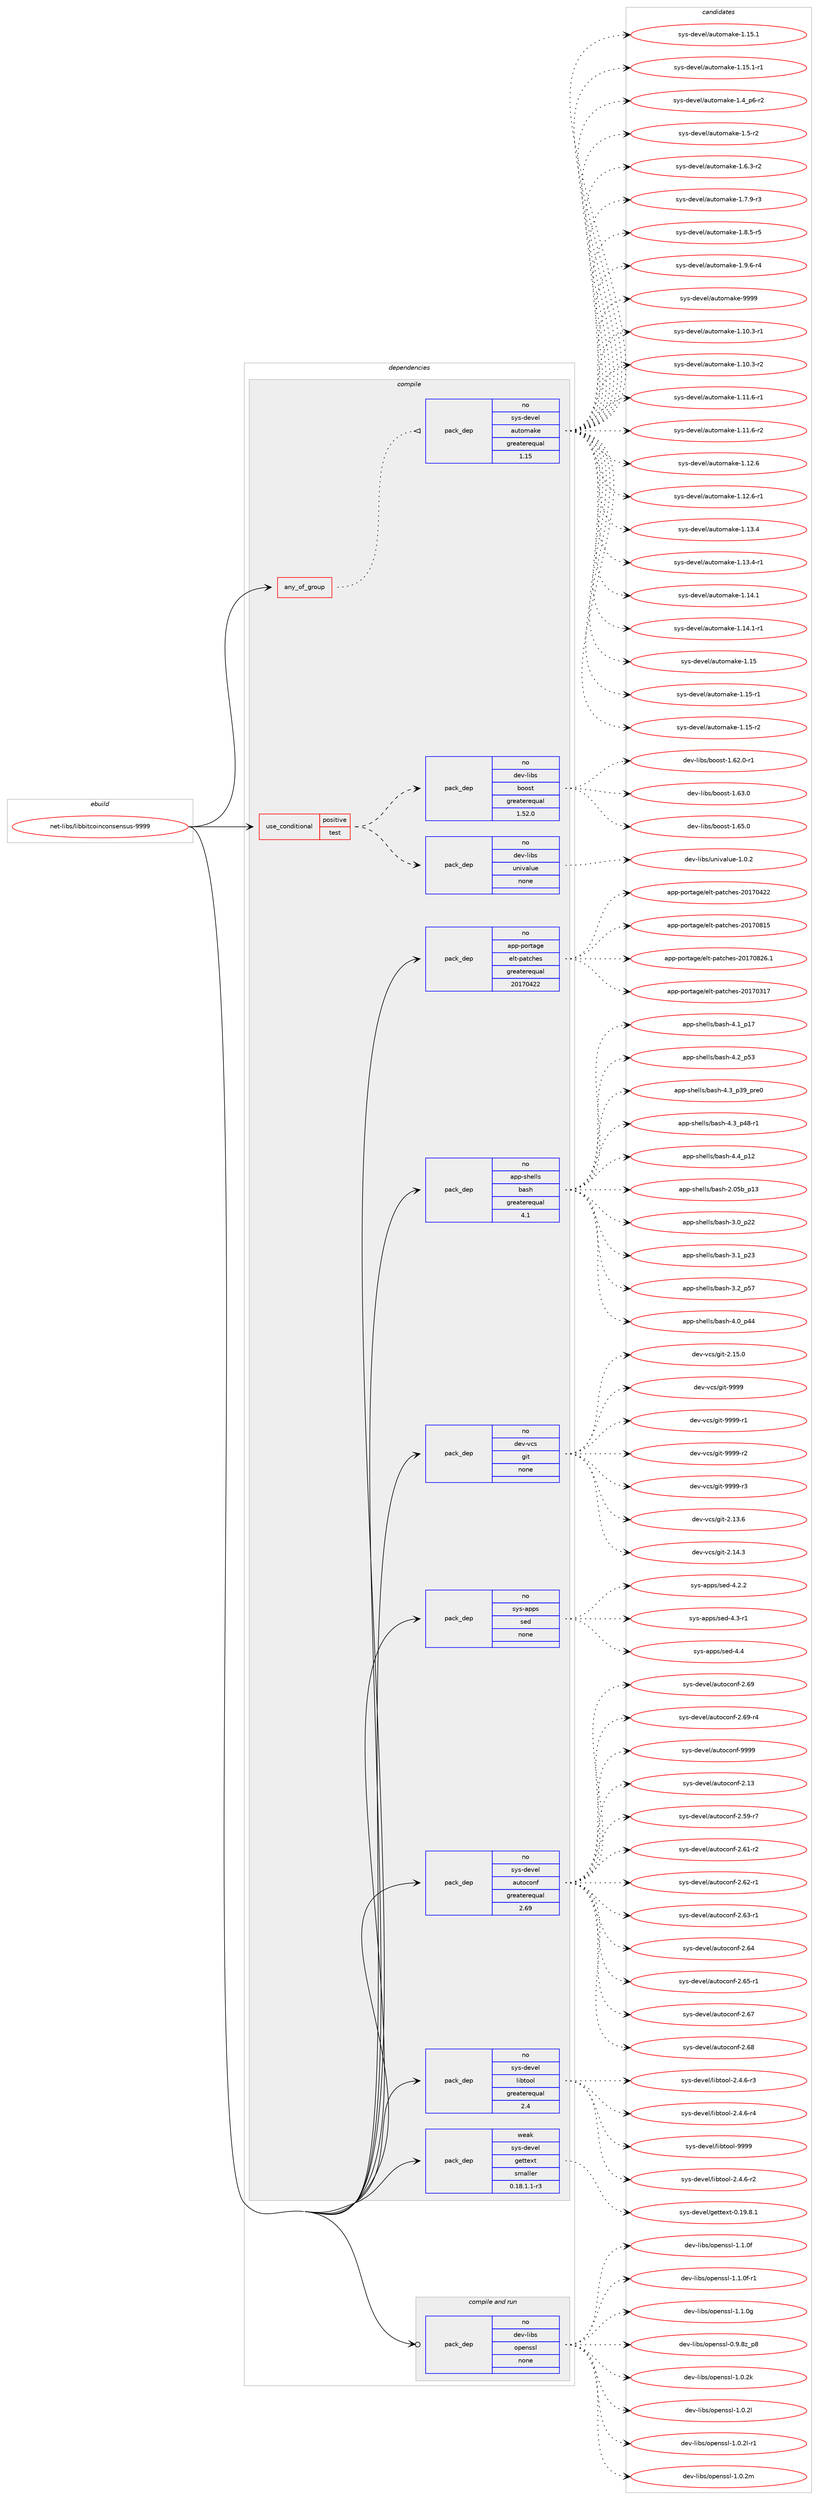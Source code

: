 digraph prolog {

# *************
# Graph options
# *************

newrank=true;
concentrate=true;
compound=true;
graph [rankdir=LR,fontname=Helvetica,fontsize=10,ranksep=1.5];#, ranksep=2.5, nodesep=0.2];
edge  [arrowhead=vee];
node  [fontname=Helvetica,fontsize=10];

# **********
# The ebuild
# **********

subgraph cluster_leftcol {
color=gray;
rank=same;
label=<<i>ebuild</i>>;
id [label="net-libs/libbitcoinconsensus-9999", color=red, width=4, href="../net-libs/libbitcoinconsensus-9999.svg"];
}

# ****************
# The dependencies
# ****************

subgraph cluster_midcol {
color=gray;
label=<<i>dependencies</i>>;
subgraph cluster_compile {
fillcolor="#eeeeee";
style=filled;
label=<<i>compile</i>>;
subgraph any6737 {
dependency416722 [label=<<TABLE BORDER="0" CELLBORDER="1" CELLSPACING="0" CELLPADDING="4"><TR><TD CELLPADDING="10">any_of_group</TD></TR></TABLE>>, shape=none, color=red];subgraph pack306646 {
dependency416723 [label=<<TABLE BORDER="0" CELLBORDER="1" CELLSPACING="0" CELLPADDING="4" WIDTH="220"><TR><TD ROWSPAN="6" CELLPADDING="30">pack_dep</TD></TR><TR><TD WIDTH="110">no</TD></TR><TR><TD>sys-devel</TD></TR><TR><TD>automake</TD></TR><TR><TD>greaterequal</TD></TR><TR><TD>1.15</TD></TR></TABLE>>, shape=none, color=blue];
}
dependency416722:e -> dependency416723:w [weight=20,style="dotted",arrowhead="oinv"];
}
id:e -> dependency416722:w [weight=20,style="solid",arrowhead="vee"];
subgraph cond103147 {
dependency416724 [label=<<TABLE BORDER="0" CELLBORDER="1" CELLSPACING="0" CELLPADDING="4"><TR><TD ROWSPAN="3" CELLPADDING="10">use_conditional</TD></TR><TR><TD>positive</TD></TR><TR><TD>test</TD></TR></TABLE>>, shape=none, color=red];
subgraph pack306647 {
dependency416725 [label=<<TABLE BORDER="0" CELLBORDER="1" CELLSPACING="0" CELLPADDING="4" WIDTH="220"><TR><TD ROWSPAN="6" CELLPADDING="30">pack_dep</TD></TR><TR><TD WIDTH="110">no</TD></TR><TR><TD>dev-libs</TD></TR><TR><TD>univalue</TD></TR><TR><TD>none</TD></TR><TR><TD></TD></TR></TABLE>>, shape=none, color=blue];
}
dependency416724:e -> dependency416725:w [weight=20,style="dashed",arrowhead="vee"];
subgraph pack306648 {
dependency416726 [label=<<TABLE BORDER="0" CELLBORDER="1" CELLSPACING="0" CELLPADDING="4" WIDTH="220"><TR><TD ROWSPAN="6" CELLPADDING="30">pack_dep</TD></TR><TR><TD WIDTH="110">no</TD></TR><TR><TD>dev-libs</TD></TR><TR><TD>boost</TD></TR><TR><TD>greaterequal</TD></TR><TR><TD>1.52.0</TD></TR></TABLE>>, shape=none, color=blue];
}
dependency416724:e -> dependency416726:w [weight=20,style="dashed",arrowhead="vee"];
}
id:e -> dependency416724:w [weight=20,style="solid",arrowhead="vee"];
subgraph pack306649 {
dependency416727 [label=<<TABLE BORDER="0" CELLBORDER="1" CELLSPACING="0" CELLPADDING="4" WIDTH="220"><TR><TD ROWSPAN="6" CELLPADDING="30">pack_dep</TD></TR><TR><TD WIDTH="110">no</TD></TR><TR><TD>app-portage</TD></TR><TR><TD>elt-patches</TD></TR><TR><TD>greaterequal</TD></TR><TR><TD>20170422</TD></TR></TABLE>>, shape=none, color=blue];
}
id:e -> dependency416727:w [weight=20,style="solid",arrowhead="vee"];
subgraph pack306650 {
dependency416728 [label=<<TABLE BORDER="0" CELLBORDER="1" CELLSPACING="0" CELLPADDING="4" WIDTH="220"><TR><TD ROWSPAN="6" CELLPADDING="30">pack_dep</TD></TR><TR><TD WIDTH="110">no</TD></TR><TR><TD>app-shells</TD></TR><TR><TD>bash</TD></TR><TR><TD>greaterequal</TD></TR><TR><TD>4.1</TD></TR></TABLE>>, shape=none, color=blue];
}
id:e -> dependency416728:w [weight=20,style="solid",arrowhead="vee"];
subgraph pack306651 {
dependency416729 [label=<<TABLE BORDER="0" CELLBORDER="1" CELLSPACING="0" CELLPADDING="4" WIDTH="220"><TR><TD ROWSPAN="6" CELLPADDING="30">pack_dep</TD></TR><TR><TD WIDTH="110">no</TD></TR><TR><TD>dev-vcs</TD></TR><TR><TD>git</TD></TR><TR><TD>none</TD></TR><TR><TD></TD></TR></TABLE>>, shape=none, color=blue];
}
id:e -> dependency416729:w [weight=20,style="solid",arrowhead="vee"];
subgraph pack306652 {
dependency416730 [label=<<TABLE BORDER="0" CELLBORDER="1" CELLSPACING="0" CELLPADDING="4" WIDTH="220"><TR><TD ROWSPAN="6" CELLPADDING="30">pack_dep</TD></TR><TR><TD WIDTH="110">no</TD></TR><TR><TD>sys-apps</TD></TR><TR><TD>sed</TD></TR><TR><TD>none</TD></TR><TR><TD></TD></TR></TABLE>>, shape=none, color=blue];
}
id:e -> dependency416730:w [weight=20,style="solid",arrowhead="vee"];
subgraph pack306653 {
dependency416731 [label=<<TABLE BORDER="0" CELLBORDER="1" CELLSPACING="0" CELLPADDING="4" WIDTH="220"><TR><TD ROWSPAN="6" CELLPADDING="30">pack_dep</TD></TR><TR><TD WIDTH="110">no</TD></TR><TR><TD>sys-devel</TD></TR><TR><TD>autoconf</TD></TR><TR><TD>greaterequal</TD></TR><TR><TD>2.69</TD></TR></TABLE>>, shape=none, color=blue];
}
id:e -> dependency416731:w [weight=20,style="solid",arrowhead="vee"];
subgraph pack306654 {
dependency416732 [label=<<TABLE BORDER="0" CELLBORDER="1" CELLSPACING="0" CELLPADDING="4" WIDTH="220"><TR><TD ROWSPAN="6" CELLPADDING="30">pack_dep</TD></TR><TR><TD WIDTH="110">no</TD></TR><TR><TD>sys-devel</TD></TR><TR><TD>libtool</TD></TR><TR><TD>greaterequal</TD></TR><TR><TD>2.4</TD></TR></TABLE>>, shape=none, color=blue];
}
id:e -> dependency416732:w [weight=20,style="solid",arrowhead="vee"];
subgraph pack306655 {
dependency416733 [label=<<TABLE BORDER="0" CELLBORDER="1" CELLSPACING="0" CELLPADDING="4" WIDTH="220"><TR><TD ROWSPAN="6" CELLPADDING="30">pack_dep</TD></TR><TR><TD WIDTH="110">weak</TD></TR><TR><TD>sys-devel</TD></TR><TR><TD>gettext</TD></TR><TR><TD>smaller</TD></TR><TR><TD>0.18.1.1-r3</TD></TR></TABLE>>, shape=none, color=blue];
}
id:e -> dependency416733:w [weight=20,style="solid",arrowhead="vee"];
}
subgraph cluster_compileandrun {
fillcolor="#eeeeee";
style=filled;
label=<<i>compile and run</i>>;
subgraph pack306656 {
dependency416734 [label=<<TABLE BORDER="0" CELLBORDER="1" CELLSPACING="0" CELLPADDING="4" WIDTH="220"><TR><TD ROWSPAN="6" CELLPADDING="30">pack_dep</TD></TR><TR><TD WIDTH="110">no</TD></TR><TR><TD>dev-libs</TD></TR><TR><TD>openssl</TD></TR><TR><TD>none</TD></TR><TR><TD></TD></TR></TABLE>>, shape=none, color=blue];
}
id:e -> dependency416734:w [weight=20,style="solid",arrowhead="odotvee"];
}
subgraph cluster_run {
fillcolor="#eeeeee";
style=filled;
label=<<i>run</i>>;
}
}

# **************
# The candidates
# **************

subgraph cluster_choices {
rank=same;
color=gray;
label=<<i>candidates</i>>;

subgraph choice306646 {
color=black;
nodesep=1;
choice11512111545100101118101108479711711611110997107101454946494846514511449 [label="sys-devel/automake-1.10.3-r1", color=red, width=4,href="../sys-devel/automake-1.10.3-r1.svg"];
choice11512111545100101118101108479711711611110997107101454946494846514511450 [label="sys-devel/automake-1.10.3-r2", color=red, width=4,href="../sys-devel/automake-1.10.3-r2.svg"];
choice11512111545100101118101108479711711611110997107101454946494946544511449 [label="sys-devel/automake-1.11.6-r1", color=red, width=4,href="../sys-devel/automake-1.11.6-r1.svg"];
choice11512111545100101118101108479711711611110997107101454946494946544511450 [label="sys-devel/automake-1.11.6-r2", color=red, width=4,href="../sys-devel/automake-1.11.6-r2.svg"];
choice1151211154510010111810110847971171161111099710710145494649504654 [label="sys-devel/automake-1.12.6", color=red, width=4,href="../sys-devel/automake-1.12.6.svg"];
choice11512111545100101118101108479711711611110997107101454946495046544511449 [label="sys-devel/automake-1.12.6-r1", color=red, width=4,href="../sys-devel/automake-1.12.6-r1.svg"];
choice1151211154510010111810110847971171161111099710710145494649514652 [label="sys-devel/automake-1.13.4", color=red, width=4,href="../sys-devel/automake-1.13.4.svg"];
choice11512111545100101118101108479711711611110997107101454946495146524511449 [label="sys-devel/automake-1.13.4-r1", color=red, width=4,href="../sys-devel/automake-1.13.4-r1.svg"];
choice1151211154510010111810110847971171161111099710710145494649524649 [label="sys-devel/automake-1.14.1", color=red, width=4,href="../sys-devel/automake-1.14.1.svg"];
choice11512111545100101118101108479711711611110997107101454946495246494511449 [label="sys-devel/automake-1.14.1-r1", color=red, width=4,href="../sys-devel/automake-1.14.1-r1.svg"];
choice115121115451001011181011084797117116111109971071014549464953 [label="sys-devel/automake-1.15", color=red, width=4,href="../sys-devel/automake-1.15.svg"];
choice1151211154510010111810110847971171161111099710710145494649534511449 [label="sys-devel/automake-1.15-r1", color=red, width=4,href="../sys-devel/automake-1.15-r1.svg"];
choice1151211154510010111810110847971171161111099710710145494649534511450 [label="sys-devel/automake-1.15-r2", color=red, width=4,href="../sys-devel/automake-1.15-r2.svg"];
choice1151211154510010111810110847971171161111099710710145494649534649 [label="sys-devel/automake-1.15.1", color=red, width=4,href="../sys-devel/automake-1.15.1.svg"];
choice11512111545100101118101108479711711611110997107101454946495346494511449 [label="sys-devel/automake-1.15.1-r1", color=red, width=4,href="../sys-devel/automake-1.15.1-r1.svg"];
choice115121115451001011181011084797117116111109971071014549465295112544511450 [label="sys-devel/automake-1.4_p6-r2", color=red, width=4,href="../sys-devel/automake-1.4_p6-r2.svg"];
choice11512111545100101118101108479711711611110997107101454946534511450 [label="sys-devel/automake-1.5-r2", color=red, width=4,href="../sys-devel/automake-1.5-r2.svg"];
choice115121115451001011181011084797117116111109971071014549465446514511450 [label="sys-devel/automake-1.6.3-r2", color=red, width=4,href="../sys-devel/automake-1.6.3-r2.svg"];
choice115121115451001011181011084797117116111109971071014549465546574511451 [label="sys-devel/automake-1.7.9-r3", color=red, width=4,href="../sys-devel/automake-1.7.9-r3.svg"];
choice115121115451001011181011084797117116111109971071014549465646534511453 [label="sys-devel/automake-1.8.5-r5", color=red, width=4,href="../sys-devel/automake-1.8.5-r5.svg"];
choice115121115451001011181011084797117116111109971071014549465746544511452 [label="sys-devel/automake-1.9.6-r4", color=red, width=4,href="../sys-devel/automake-1.9.6-r4.svg"];
choice115121115451001011181011084797117116111109971071014557575757 [label="sys-devel/automake-9999", color=red, width=4,href="../sys-devel/automake-9999.svg"];
dependency416723:e -> choice11512111545100101118101108479711711611110997107101454946494846514511449:w [style=dotted,weight="100"];
dependency416723:e -> choice11512111545100101118101108479711711611110997107101454946494846514511450:w [style=dotted,weight="100"];
dependency416723:e -> choice11512111545100101118101108479711711611110997107101454946494946544511449:w [style=dotted,weight="100"];
dependency416723:e -> choice11512111545100101118101108479711711611110997107101454946494946544511450:w [style=dotted,weight="100"];
dependency416723:e -> choice1151211154510010111810110847971171161111099710710145494649504654:w [style=dotted,weight="100"];
dependency416723:e -> choice11512111545100101118101108479711711611110997107101454946495046544511449:w [style=dotted,weight="100"];
dependency416723:e -> choice1151211154510010111810110847971171161111099710710145494649514652:w [style=dotted,weight="100"];
dependency416723:e -> choice11512111545100101118101108479711711611110997107101454946495146524511449:w [style=dotted,weight="100"];
dependency416723:e -> choice1151211154510010111810110847971171161111099710710145494649524649:w [style=dotted,weight="100"];
dependency416723:e -> choice11512111545100101118101108479711711611110997107101454946495246494511449:w [style=dotted,weight="100"];
dependency416723:e -> choice115121115451001011181011084797117116111109971071014549464953:w [style=dotted,weight="100"];
dependency416723:e -> choice1151211154510010111810110847971171161111099710710145494649534511449:w [style=dotted,weight="100"];
dependency416723:e -> choice1151211154510010111810110847971171161111099710710145494649534511450:w [style=dotted,weight="100"];
dependency416723:e -> choice1151211154510010111810110847971171161111099710710145494649534649:w [style=dotted,weight="100"];
dependency416723:e -> choice11512111545100101118101108479711711611110997107101454946495346494511449:w [style=dotted,weight="100"];
dependency416723:e -> choice115121115451001011181011084797117116111109971071014549465295112544511450:w [style=dotted,weight="100"];
dependency416723:e -> choice11512111545100101118101108479711711611110997107101454946534511450:w [style=dotted,weight="100"];
dependency416723:e -> choice115121115451001011181011084797117116111109971071014549465446514511450:w [style=dotted,weight="100"];
dependency416723:e -> choice115121115451001011181011084797117116111109971071014549465546574511451:w [style=dotted,weight="100"];
dependency416723:e -> choice115121115451001011181011084797117116111109971071014549465646534511453:w [style=dotted,weight="100"];
dependency416723:e -> choice115121115451001011181011084797117116111109971071014549465746544511452:w [style=dotted,weight="100"];
dependency416723:e -> choice115121115451001011181011084797117116111109971071014557575757:w [style=dotted,weight="100"];
}
subgraph choice306647 {
color=black;
nodesep=1;
choice10010111845108105981154711711010511897108117101454946484650 [label="dev-libs/univalue-1.0.2", color=red, width=4,href="../dev-libs/univalue-1.0.2.svg"];
dependency416725:e -> choice10010111845108105981154711711010511897108117101454946484650:w [style=dotted,weight="100"];
}
subgraph choice306648 {
color=black;
nodesep=1;
choice10010111845108105981154798111111115116454946545046484511449 [label="dev-libs/boost-1.62.0-r1", color=red, width=4,href="../dev-libs/boost-1.62.0-r1.svg"];
choice1001011184510810598115479811111111511645494654514648 [label="dev-libs/boost-1.63.0", color=red, width=4,href="../dev-libs/boost-1.63.0.svg"];
choice1001011184510810598115479811111111511645494654534648 [label="dev-libs/boost-1.65.0", color=red, width=4,href="../dev-libs/boost-1.65.0.svg"];
dependency416726:e -> choice10010111845108105981154798111111115116454946545046484511449:w [style=dotted,weight="100"];
dependency416726:e -> choice1001011184510810598115479811111111511645494654514648:w [style=dotted,weight="100"];
dependency416726:e -> choice1001011184510810598115479811111111511645494654534648:w [style=dotted,weight="100"];
}
subgraph choice306649 {
color=black;
nodesep=1;
choice97112112451121111141169710310147101108116451129711699104101115455048495548514955 [label="app-portage/elt-patches-20170317", color=red, width=4,href="../app-portage/elt-patches-20170317.svg"];
choice97112112451121111141169710310147101108116451129711699104101115455048495548525050 [label="app-portage/elt-patches-20170422", color=red, width=4,href="../app-portage/elt-patches-20170422.svg"];
choice97112112451121111141169710310147101108116451129711699104101115455048495548564953 [label="app-portage/elt-patches-20170815", color=red, width=4,href="../app-portage/elt-patches-20170815.svg"];
choice971121124511211111411697103101471011081164511297116991041011154550484955485650544649 [label="app-portage/elt-patches-20170826.1", color=red, width=4,href="../app-portage/elt-patches-20170826.1.svg"];
dependency416727:e -> choice97112112451121111141169710310147101108116451129711699104101115455048495548514955:w [style=dotted,weight="100"];
dependency416727:e -> choice97112112451121111141169710310147101108116451129711699104101115455048495548525050:w [style=dotted,weight="100"];
dependency416727:e -> choice97112112451121111141169710310147101108116451129711699104101115455048495548564953:w [style=dotted,weight="100"];
dependency416727:e -> choice971121124511211111411697103101471011081164511297116991041011154550484955485650544649:w [style=dotted,weight="100"];
}
subgraph choice306650 {
color=black;
nodesep=1;
choice9711211245115104101108108115479897115104455046485398951124951 [label="app-shells/bash-2.05b_p13", color=red, width=4,href="../app-shells/bash-2.05b_p13.svg"];
choice971121124511510410110810811547989711510445514648951125050 [label="app-shells/bash-3.0_p22", color=red, width=4,href="../app-shells/bash-3.0_p22.svg"];
choice971121124511510410110810811547989711510445514649951125051 [label="app-shells/bash-3.1_p23", color=red, width=4,href="../app-shells/bash-3.1_p23.svg"];
choice971121124511510410110810811547989711510445514650951125355 [label="app-shells/bash-3.2_p57", color=red, width=4,href="../app-shells/bash-3.2_p57.svg"];
choice971121124511510410110810811547989711510445524648951125252 [label="app-shells/bash-4.0_p44", color=red, width=4,href="../app-shells/bash-4.0_p44.svg"];
choice971121124511510410110810811547989711510445524649951124955 [label="app-shells/bash-4.1_p17", color=red, width=4,href="../app-shells/bash-4.1_p17.svg"];
choice971121124511510410110810811547989711510445524650951125351 [label="app-shells/bash-4.2_p53", color=red, width=4,href="../app-shells/bash-4.2_p53.svg"];
choice9711211245115104101108108115479897115104455246519511251579511211410148 [label="app-shells/bash-4.3_p39_pre0", color=red, width=4,href="../app-shells/bash-4.3_p39_pre0.svg"];
choice9711211245115104101108108115479897115104455246519511252564511449 [label="app-shells/bash-4.3_p48-r1", color=red, width=4,href="../app-shells/bash-4.3_p48-r1.svg"];
choice971121124511510410110810811547989711510445524652951124950 [label="app-shells/bash-4.4_p12", color=red, width=4,href="../app-shells/bash-4.4_p12.svg"];
dependency416728:e -> choice9711211245115104101108108115479897115104455046485398951124951:w [style=dotted,weight="100"];
dependency416728:e -> choice971121124511510410110810811547989711510445514648951125050:w [style=dotted,weight="100"];
dependency416728:e -> choice971121124511510410110810811547989711510445514649951125051:w [style=dotted,weight="100"];
dependency416728:e -> choice971121124511510410110810811547989711510445514650951125355:w [style=dotted,weight="100"];
dependency416728:e -> choice971121124511510410110810811547989711510445524648951125252:w [style=dotted,weight="100"];
dependency416728:e -> choice971121124511510410110810811547989711510445524649951124955:w [style=dotted,weight="100"];
dependency416728:e -> choice971121124511510410110810811547989711510445524650951125351:w [style=dotted,weight="100"];
dependency416728:e -> choice9711211245115104101108108115479897115104455246519511251579511211410148:w [style=dotted,weight="100"];
dependency416728:e -> choice9711211245115104101108108115479897115104455246519511252564511449:w [style=dotted,weight="100"];
dependency416728:e -> choice971121124511510410110810811547989711510445524652951124950:w [style=dotted,weight="100"];
}
subgraph choice306651 {
color=black;
nodesep=1;
choice10010111845118991154710310511645504649514654 [label="dev-vcs/git-2.13.6", color=red, width=4,href="../dev-vcs/git-2.13.6.svg"];
choice10010111845118991154710310511645504649524651 [label="dev-vcs/git-2.14.3", color=red, width=4,href="../dev-vcs/git-2.14.3.svg"];
choice10010111845118991154710310511645504649534648 [label="dev-vcs/git-2.15.0", color=red, width=4,href="../dev-vcs/git-2.15.0.svg"];
choice1001011184511899115471031051164557575757 [label="dev-vcs/git-9999", color=red, width=4,href="../dev-vcs/git-9999.svg"];
choice10010111845118991154710310511645575757574511449 [label="dev-vcs/git-9999-r1", color=red, width=4,href="../dev-vcs/git-9999-r1.svg"];
choice10010111845118991154710310511645575757574511450 [label="dev-vcs/git-9999-r2", color=red, width=4,href="../dev-vcs/git-9999-r2.svg"];
choice10010111845118991154710310511645575757574511451 [label="dev-vcs/git-9999-r3", color=red, width=4,href="../dev-vcs/git-9999-r3.svg"];
dependency416729:e -> choice10010111845118991154710310511645504649514654:w [style=dotted,weight="100"];
dependency416729:e -> choice10010111845118991154710310511645504649524651:w [style=dotted,weight="100"];
dependency416729:e -> choice10010111845118991154710310511645504649534648:w [style=dotted,weight="100"];
dependency416729:e -> choice1001011184511899115471031051164557575757:w [style=dotted,weight="100"];
dependency416729:e -> choice10010111845118991154710310511645575757574511449:w [style=dotted,weight="100"];
dependency416729:e -> choice10010111845118991154710310511645575757574511450:w [style=dotted,weight="100"];
dependency416729:e -> choice10010111845118991154710310511645575757574511451:w [style=dotted,weight="100"];
}
subgraph choice306652 {
color=black;
nodesep=1;
choice115121115459711211211547115101100455246504650 [label="sys-apps/sed-4.2.2", color=red, width=4,href="../sys-apps/sed-4.2.2.svg"];
choice115121115459711211211547115101100455246514511449 [label="sys-apps/sed-4.3-r1", color=red, width=4,href="../sys-apps/sed-4.3-r1.svg"];
choice11512111545971121121154711510110045524652 [label="sys-apps/sed-4.4", color=red, width=4,href="../sys-apps/sed-4.4.svg"];
dependency416730:e -> choice115121115459711211211547115101100455246504650:w [style=dotted,weight="100"];
dependency416730:e -> choice115121115459711211211547115101100455246514511449:w [style=dotted,weight="100"];
dependency416730:e -> choice11512111545971121121154711510110045524652:w [style=dotted,weight="100"];
}
subgraph choice306653 {
color=black;
nodesep=1;
choice115121115451001011181011084797117116111991111101024550464951 [label="sys-devel/autoconf-2.13", color=red, width=4,href="../sys-devel/autoconf-2.13.svg"];
choice1151211154510010111810110847971171161119911111010245504653574511455 [label="sys-devel/autoconf-2.59-r7", color=red, width=4,href="../sys-devel/autoconf-2.59-r7.svg"];
choice1151211154510010111810110847971171161119911111010245504654494511450 [label="sys-devel/autoconf-2.61-r2", color=red, width=4,href="../sys-devel/autoconf-2.61-r2.svg"];
choice1151211154510010111810110847971171161119911111010245504654504511449 [label="sys-devel/autoconf-2.62-r1", color=red, width=4,href="../sys-devel/autoconf-2.62-r1.svg"];
choice1151211154510010111810110847971171161119911111010245504654514511449 [label="sys-devel/autoconf-2.63-r1", color=red, width=4,href="../sys-devel/autoconf-2.63-r1.svg"];
choice115121115451001011181011084797117116111991111101024550465452 [label="sys-devel/autoconf-2.64", color=red, width=4,href="../sys-devel/autoconf-2.64.svg"];
choice1151211154510010111810110847971171161119911111010245504654534511449 [label="sys-devel/autoconf-2.65-r1", color=red, width=4,href="../sys-devel/autoconf-2.65-r1.svg"];
choice115121115451001011181011084797117116111991111101024550465455 [label="sys-devel/autoconf-2.67", color=red, width=4,href="../sys-devel/autoconf-2.67.svg"];
choice115121115451001011181011084797117116111991111101024550465456 [label="sys-devel/autoconf-2.68", color=red, width=4,href="../sys-devel/autoconf-2.68.svg"];
choice115121115451001011181011084797117116111991111101024550465457 [label="sys-devel/autoconf-2.69", color=red, width=4,href="../sys-devel/autoconf-2.69.svg"];
choice1151211154510010111810110847971171161119911111010245504654574511452 [label="sys-devel/autoconf-2.69-r4", color=red, width=4,href="../sys-devel/autoconf-2.69-r4.svg"];
choice115121115451001011181011084797117116111991111101024557575757 [label="sys-devel/autoconf-9999", color=red, width=4,href="../sys-devel/autoconf-9999.svg"];
dependency416731:e -> choice115121115451001011181011084797117116111991111101024550464951:w [style=dotted,weight="100"];
dependency416731:e -> choice1151211154510010111810110847971171161119911111010245504653574511455:w [style=dotted,weight="100"];
dependency416731:e -> choice1151211154510010111810110847971171161119911111010245504654494511450:w [style=dotted,weight="100"];
dependency416731:e -> choice1151211154510010111810110847971171161119911111010245504654504511449:w [style=dotted,weight="100"];
dependency416731:e -> choice1151211154510010111810110847971171161119911111010245504654514511449:w [style=dotted,weight="100"];
dependency416731:e -> choice115121115451001011181011084797117116111991111101024550465452:w [style=dotted,weight="100"];
dependency416731:e -> choice1151211154510010111810110847971171161119911111010245504654534511449:w [style=dotted,weight="100"];
dependency416731:e -> choice115121115451001011181011084797117116111991111101024550465455:w [style=dotted,weight="100"];
dependency416731:e -> choice115121115451001011181011084797117116111991111101024550465456:w [style=dotted,weight="100"];
dependency416731:e -> choice115121115451001011181011084797117116111991111101024550465457:w [style=dotted,weight="100"];
dependency416731:e -> choice1151211154510010111810110847971171161119911111010245504654574511452:w [style=dotted,weight="100"];
dependency416731:e -> choice115121115451001011181011084797117116111991111101024557575757:w [style=dotted,weight="100"];
}
subgraph choice306654 {
color=black;
nodesep=1;
choice1151211154510010111810110847108105981161111111084550465246544511450 [label="sys-devel/libtool-2.4.6-r2", color=red, width=4,href="../sys-devel/libtool-2.4.6-r2.svg"];
choice1151211154510010111810110847108105981161111111084550465246544511451 [label="sys-devel/libtool-2.4.6-r3", color=red, width=4,href="../sys-devel/libtool-2.4.6-r3.svg"];
choice1151211154510010111810110847108105981161111111084550465246544511452 [label="sys-devel/libtool-2.4.6-r4", color=red, width=4,href="../sys-devel/libtool-2.4.6-r4.svg"];
choice1151211154510010111810110847108105981161111111084557575757 [label="sys-devel/libtool-9999", color=red, width=4,href="../sys-devel/libtool-9999.svg"];
dependency416732:e -> choice1151211154510010111810110847108105981161111111084550465246544511450:w [style=dotted,weight="100"];
dependency416732:e -> choice1151211154510010111810110847108105981161111111084550465246544511451:w [style=dotted,weight="100"];
dependency416732:e -> choice1151211154510010111810110847108105981161111111084550465246544511452:w [style=dotted,weight="100"];
dependency416732:e -> choice1151211154510010111810110847108105981161111111084557575757:w [style=dotted,weight="100"];
}
subgraph choice306655 {
color=black;
nodesep=1;
choice1151211154510010111810110847103101116116101120116454846495746564649 [label="sys-devel/gettext-0.19.8.1", color=red, width=4,href="../sys-devel/gettext-0.19.8.1.svg"];
dependency416733:e -> choice1151211154510010111810110847103101116116101120116454846495746564649:w [style=dotted,weight="100"];
}
subgraph choice306656 {
color=black;
nodesep=1;
choice1001011184510810598115471111121011101151151084548465746561229511256 [label="dev-libs/openssl-0.9.8z_p8", color=red, width=4,href="../dev-libs/openssl-0.9.8z_p8.svg"];
choice100101118451081059811547111112101110115115108454946484650107 [label="dev-libs/openssl-1.0.2k", color=red, width=4,href="../dev-libs/openssl-1.0.2k.svg"];
choice100101118451081059811547111112101110115115108454946484650108 [label="dev-libs/openssl-1.0.2l", color=red, width=4,href="../dev-libs/openssl-1.0.2l.svg"];
choice1001011184510810598115471111121011101151151084549464846501084511449 [label="dev-libs/openssl-1.0.2l-r1", color=red, width=4,href="../dev-libs/openssl-1.0.2l-r1.svg"];
choice100101118451081059811547111112101110115115108454946484650109 [label="dev-libs/openssl-1.0.2m", color=red, width=4,href="../dev-libs/openssl-1.0.2m.svg"];
choice100101118451081059811547111112101110115115108454946494648102 [label="dev-libs/openssl-1.1.0f", color=red, width=4,href="../dev-libs/openssl-1.1.0f.svg"];
choice1001011184510810598115471111121011101151151084549464946481024511449 [label="dev-libs/openssl-1.1.0f-r1", color=red, width=4,href="../dev-libs/openssl-1.1.0f-r1.svg"];
choice100101118451081059811547111112101110115115108454946494648103 [label="dev-libs/openssl-1.1.0g", color=red, width=4,href="../dev-libs/openssl-1.1.0g.svg"];
dependency416734:e -> choice1001011184510810598115471111121011101151151084548465746561229511256:w [style=dotted,weight="100"];
dependency416734:e -> choice100101118451081059811547111112101110115115108454946484650107:w [style=dotted,weight="100"];
dependency416734:e -> choice100101118451081059811547111112101110115115108454946484650108:w [style=dotted,weight="100"];
dependency416734:e -> choice1001011184510810598115471111121011101151151084549464846501084511449:w [style=dotted,weight="100"];
dependency416734:e -> choice100101118451081059811547111112101110115115108454946484650109:w [style=dotted,weight="100"];
dependency416734:e -> choice100101118451081059811547111112101110115115108454946494648102:w [style=dotted,weight="100"];
dependency416734:e -> choice1001011184510810598115471111121011101151151084549464946481024511449:w [style=dotted,weight="100"];
dependency416734:e -> choice100101118451081059811547111112101110115115108454946494648103:w [style=dotted,weight="100"];
}
}

}
